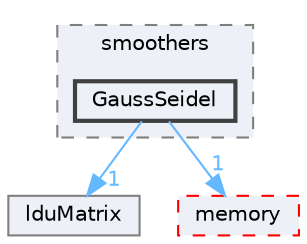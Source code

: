 digraph "src/OpenFOAM/matrices/lduMatrix/smoothers/GaussSeidel"
{
 // LATEX_PDF_SIZE
  bgcolor="transparent";
  edge [fontname=Helvetica,fontsize=10,labelfontname=Helvetica,labelfontsize=10];
  node [fontname=Helvetica,fontsize=10,shape=box,height=0.2,width=0.4];
  compound=true
  subgraph clusterdir_27bacb8e19b5862d96d869422b2be03b {
    graph [ bgcolor="#edf0f7", pencolor="grey50", label="smoothers", fontname=Helvetica,fontsize=10 style="filled,dashed", URL="dir_27bacb8e19b5862d96d869422b2be03b.html",tooltip=""]
  dir_5e89c184c4a835c9e0c07194ae237305 [label="GaussSeidel", fillcolor="#edf0f7", color="grey25", style="filled,bold", URL="dir_5e89c184c4a835c9e0c07194ae237305.html",tooltip=""];
  }
  dir_1ce70feb2b06c30ebd4091245573b99e [label="lduMatrix", fillcolor="#edf0f7", color="grey50", style="filled", URL="dir_1ce70feb2b06c30ebd4091245573b99e.html",tooltip=""];
  dir_385a22dcc2f7120acb0f1a7a832b3b8d [label="memory", fillcolor="#edf0f7", color="red", style="filled,dashed", URL="dir_385a22dcc2f7120acb0f1a7a832b3b8d.html",tooltip=""];
  dir_5e89c184c4a835c9e0c07194ae237305->dir_1ce70feb2b06c30ebd4091245573b99e [headlabel="1", labeldistance=1.5 headhref="dir_001597_002118.html" href="dir_001597_002118.html" color="steelblue1" fontcolor="steelblue1"];
  dir_5e89c184c4a835c9e0c07194ae237305->dir_385a22dcc2f7120acb0f1a7a832b3b8d [headlabel="1", labeldistance=1.5 headhref="dir_001597_002352.html" href="dir_001597_002352.html" color="steelblue1" fontcolor="steelblue1"];
}
